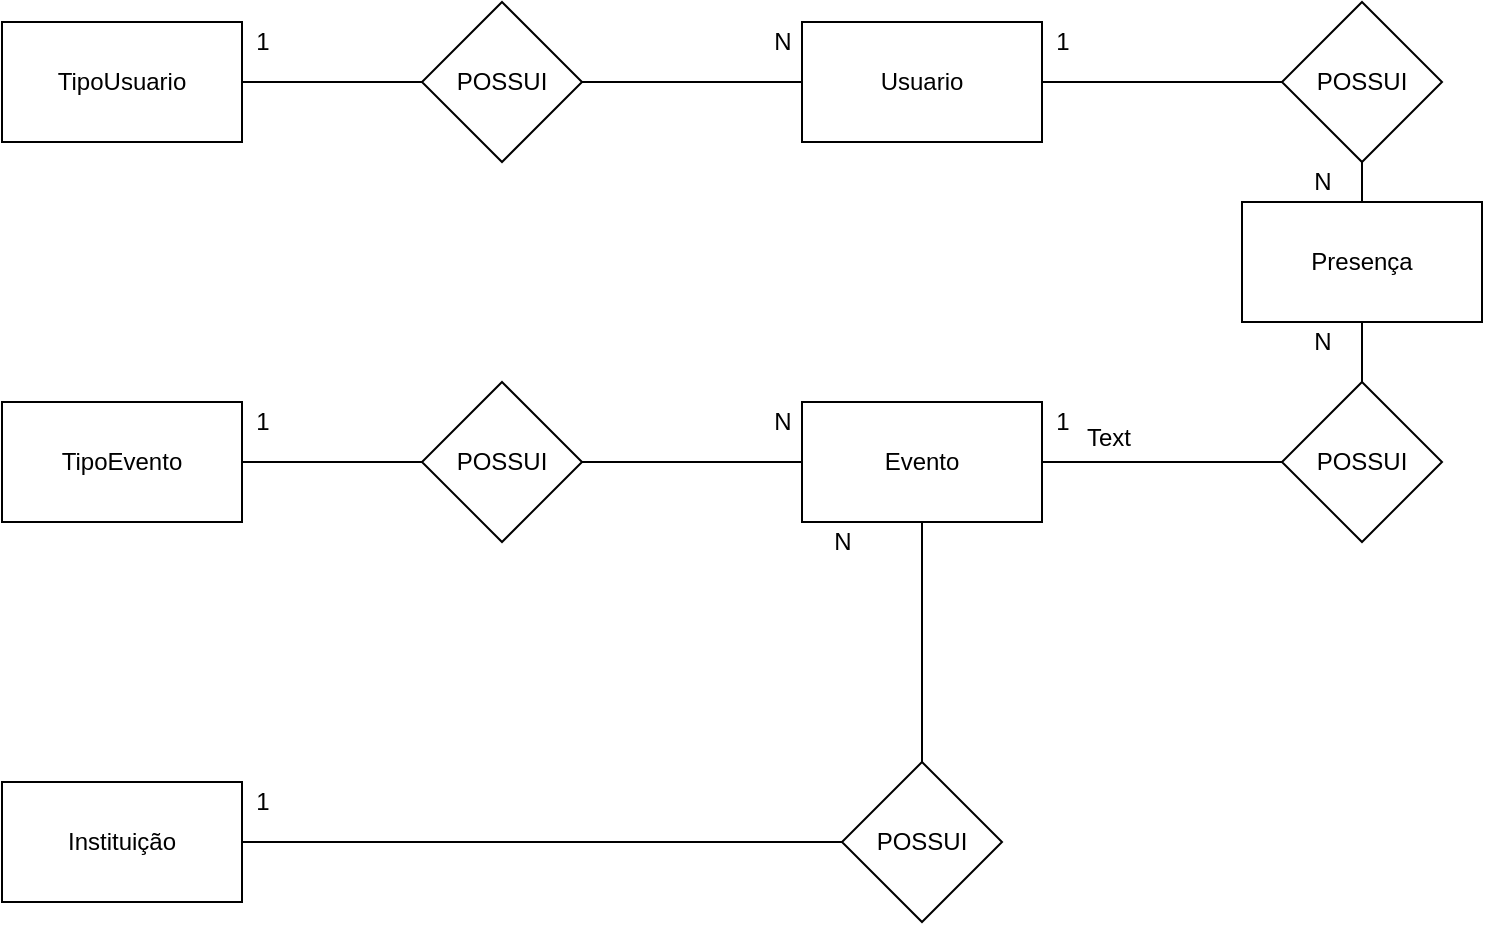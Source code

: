 <mxfile version="12.6.5" type="device"><diagram id="ut281J0XYH3cWQYfwtc-" name="Page-1"><mxGraphModel dx="1038" dy="580" grid="1" gridSize="10" guides="1" tooltips="1" connect="1" arrows="1" fold="1" page="1" pageScale="1" pageWidth="827" pageHeight="1169" math="0" shadow="0"><root><mxCell id="0"/><mxCell id="1" parent="0"/><mxCell id="AcSMXXhO49IdLCN_YWAB-1" value="TipoUsuario" style="rounded=0;whiteSpace=wrap;html=1;" vertex="1" parent="1"><mxGeometry x="40" y="40" width="120" height="60" as="geometry"/></mxCell><mxCell id="AcSMXXhO49IdLCN_YWAB-2" value="TipoEvento&lt;br&gt;" style="rounded=0;whiteSpace=wrap;html=1;" vertex="1" parent="1"><mxGeometry x="40" y="230" width="120" height="60" as="geometry"/></mxCell><mxCell id="AcSMXXhO49IdLCN_YWAB-3" value="Instituição&lt;br&gt;" style="rounded=0;whiteSpace=wrap;html=1;" vertex="1" parent="1"><mxGeometry x="40" y="420" width="120" height="60" as="geometry"/></mxCell><mxCell id="AcSMXXhO49IdLCN_YWAB-4" value="Usuario" style="rounded=0;whiteSpace=wrap;html=1;" vertex="1" parent="1"><mxGeometry x="440" y="40" width="120" height="60" as="geometry"/></mxCell><mxCell id="AcSMXXhO49IdLCN_YWAB-42" style="edgeStyle=none;rounded=0;orthogonalLoop=1;jettySize=auto;html=1;endArrow=none;endFill=0;" edge="1" parent="1" source="AcSMXXhO49IdLCN_YWAB-5" target="AcSMXXhO49IdLCN_YWAB-43"><mxGeometry relative="1" as="geometry"><mxPoint x="500" y="300" as="targetPoint"/></mxGeometry></mxCell><mxCell id="AcSMXXhO49IdLCN_YWAB-5" value="Evento" style="rounded=0;whiteSpace=wrap;html=1;" vertex="1" parent="1"><mxGeometry x="440" y="230" width="120" height="60" as="geometry"/></mxCell><mxCell id="AcSMXXhO49IdLCN_YWAB-8" value="Presença" style="rounded=0;whiteSpace=wrap;html=1;" vertex="1" parent="1"><mxGeometry x="660" y="130" width="120" height="60" as="geometry"/></mxCell><mxCell id="AcSMXXhO49IdLCN_YWAB-14" style="edgeStyle=orthogonalEdgeStyle;rounded=0;orthogonalLoop=1;jettySize=auto;html=1;entryX=1;entryY=0.5;entryDx=0;entryDy=0;endArrow=none;endFill=0;" edge="1" parent="1" source="AcSMXXhO49IdLCN_YWAB-9" target="AcSMXXhO49IdLCN_YWAB-1"><mxGeometry relative="1" as="geometry"/></mxCell><mxCell id="AcSMXXhO49IdLCN_YWAB-15" style="edgeStyle=orthogonalEdgeStyle;rounded=0;orthogonalLoop=1;jettySize=auto;html=1;entryX=0;entryY=0.5;entryDx=0;entryDy=0;endArrow=none;endFill=0;" edge="1" parent="1" source="AcSMXXhO49IdLCN_YWAB-9" target="AcSMXXhO49IdLCN_YWAB-4"><mxGeometry relative="1" as="geometry"/></mxCell><mxCell id="AcSMXXhO49IdLCN_YWAB-9" value="POSSUI" style="rhombus;whiteSpace=wrap;html=1;" vertex="1" parent="1"><mxGeometry x="250" y="30" width="80" height="80" as="geometry"/></mxCell><mxCell id="AcSMXXhO49IdLCN_YWAB-16" style="edgeStyle=orthogonalEdgeStyle;rounded=0;orthogonalLoop=1;jettySize=auto;html=1;endArrow=none;endFill=0;" edge="1" parent="1" source="AcSMXXhO49IdLCN_YWAB-12" target="AcSMXXhO49IdLCN_YWAB-5"><mxGeometry relative="1" as="geometry"/></mxCell><mxCell id="AcSMXXhO49IdLCN_YWAB-17" style="edgeStyle=orthogonalEdgeStyle;rounded=0;orthogonalLoop=1;jettySize=auto;html=1;entryX=1;entryY=0.5;entryDx=0;entryDy=0;endArrow=none;endFill=0;" edge="1" parent="1" source="AcSMXXhO49IdLCN_YWAB-12" target="AcSMXXhO49IdLCN_YWAB-2"><mxGeometry relative="1" as="geometry"/></mxCell><mxCell id="AcSMXXhO49IdLCN_YWAB-12" value="POSSUI" style="rhombus;whiteSpace=wrap;html=1;" vertex="1" parent="1"><mxGeometry x="250" y="220" width="80" height="80" as="geometry"/></mxCell><mxCell id="AcSMXXhO49IdLCN_YWAB-26" style="edgeStyle=orthogonalEdgeStyle;rounded=0;orthogonalLoop=1;jettySize=auto;html=1;entryX=0.5;entryY=0;entryDx=0;entryDy=0;endArrow=none;endFill=0;" edge="1" parent="1" source="AcSMXXhO49IdLCN_YWAB-22" target="AcSMXXhO49IdLCN_YWAB-8"><mxGeometry relative="1" as="geometry"/></mxCell><mxCell id="AcSMXXhO49IdLCN_YWAB-27" style="edgeStyle=orthogonalEdgeStyle;rounded=0;orthogonalLoop=1;jettySize=auto;html=1;endArrow=none;endFill=0;" edge="1" parent="1" source="AcSMXXhO49IdLCN_YWAB-22" target="AcSMXXhO49IdLCN_YWAB-4"><mxGeometry relative="1" as="geometry"/></mxCell><mxCell id="AcSMXXhO49IdLCN_YWAB-22" value="POSSUI" style="rhombus;whiteSpace=wrap;html=1;" vertex="1" parent="1"><mxGeometry x="680" y="30" width="80" height="80" as="geometry"/></mxCell><mxCell id="AcSMXXhO49IdLCN_YWAB-24" style="edgeStyle=orthogonalEdgeStyle;rounded=0;orthogonalLoop=1;jettySize=auto;html=1;entryX=1;entryY=0.5;entryDx=0;entryDy=0;endArrow=none;endFill=0;" edge="1" parent="1" source="AcSMXXhO49IdLCN_YWAB-23" target="AcSMXXhO49IdLCN_YWAB-5"><mxGeometry relative="1" as="geometry"/></mxCell><mxCell id="AcSMXXhO49IdLCN_YWAB-25" style="edgeStyle=orthogonalEdgeStyle;rounded=0;orthogonalLoop=1;jettySize=auto;html=1;endArrow=none;endFill=0;" edge="1" parent="1" source="AcSMXXhO49IdLCN_YWAB-23" target="AcSMXXhO49IdLCN_YWAB-8"><mxGeometry relative="1" as="geometry"/></mxCell><mxCell id="AcSMXXhO49IdLCN_YWAB-23" value="POSSUI" style="rhombus;whiteSpace=wrap;html=1;" vertex="1" parent="1"><mxGeometry x="680" y="220" width="80" height="80" as="geometry"/></mxCell><mxCell id="AcSMXXhO49IdLCN_YWAB-45" style="edgeStyle=none;rounded=0;orthogonalLoop=1;jettySize=auto;html=1;entryX=1;entryY=0.5;entryDx=0;entryDy=0;endArrow=none;endFill=0;" edge="1" parent="1" source="AcSMXXhO49IdLCN_YWAB-43" target="AcSMXXhO49IdLCN_YWAB-3"><mxGeometry relative="1" as="geometry"><mxPoint x="360" y="450" as="targetPoint"/></mxGeometry></mxCell><mxCell id="AcSMXXhO49IdLCN_YWAB-43" value="POSSUI" style="rhombus;whiteSpace=wrap;html=1;" vertex="1" parent="1"><mxGeometry x="460" y="410" width="80" height="80" as="geometry"/></mxCell><mxCell id="AcSMXXhO49IdLCN_YWAB-46" value="1" style="text;html=1;align=center;verticalAlign=middle;resizable=0;points=[];autosize=1;" vertex="1" parent="1"><mxGeometry x="160" y="40" width="20" height="20" as="geometry"/></mxCell><mxCell id="AcSMXXhO49IdLCN_YWAB-47" value="N" style="text;html=1;align=center;verticalAlign=middle;resizable=0;points=[];autosize=1;" vertex="1" parent="1"><mxGeometry x="420" y="40" width="20" height="20" as="geometry"/></mxCell><mxCell id="AcSMXXhO49IdLCN_YWAB-48" value="1" style="text;html=1;align=center;verticalAlign=middle;resizable=0;points=[];autosize=1;" vertex="1" parent="1"><mxGeometry x="160" y="230" width="20" height="20" as="geometry"/></mxCell><mxCell id="AcSMXXhO49IdLCN_YWAB-49" value="N" style="text;html=1;align=center;verticalAlign=middle;resizable=0;points=[];autosize=1;" vertex="1" parent="1"><mxGeometry x="420" y="230" width="20" height="20" as="geometry"/></mxCell><mxCell id="AcSMXXhO49IdLCN_YWAB-51" value="1" style="text;html=1;align=center;verticalAlign=middle;resizable=0;points=[];autosize=1;" vertex="1" parent="1"><mxGeometry x="560" y="40" width="20" height="20" as="geometry"/></mxCell><mxCell id="AcSMXXhO49IdLCN_YWAB-52" value="N" style="text;html=1;align=center;verticalAlign=middle;resizable=0;points=[];autosize=1;" vertex="1" parent="1"><mxGeometry x="690" y="110" width="20" height="20" as="geometry"/></mxCell><mxCell id="AcSMXXhO49IdLCN_YWAB-53" value="N" style="text;html=1;align=center;verticalAlign=middle;resizable=0;points=[];autosize=1;" vertex="1" parent="1"><mxGeometry x="690" y="190" width="20" height="20" as="geometry"/></mxCell><mxCell id="AcSMXXhO49IdLCN_YWAB-54" value="1" style="text;html=1;align=center;verticalAlign=middle;resizable=0;points=[];autosize=1;" vertex="1" parent="1"><mxGeometry x="560" y="230" width="20" height="20" as="geometry"/></mxCell><mxCell id="AcSMXXhO49IdLCN_YWAB-55" value="Text" style="text;html=1;align=center;verticalAlign=middle;resizable=0;points=[];autosize=1;" vertex="1" parent="1"><mxGeometry x="573" y="238" width="40" height="20" as="geometry"/></mxCell><mxCell id="AcSMXXhO49IdLCN_YWAB-56" value="1" style="text;html=1;align=center;verticalAlign=middle;resizable=0;points=[];autosize=1;" vertex="1" parent="1"><mxGeometry x="160" y="420" width="20" height="20" as="geometry"/></mxCell><mxCell id="AcSMXXhO49IdLCN_YWAB-57" value="N" style="text;html=1;align=center;verticalAlign=middle;resizable=0;points=[];autosize=1;" vertex="1" parent="1"><mxGeometry x="450" y="290" width="20" height="20" as="geometry"/></mxCell></root></mxGraphModel></diagram></mxfile>